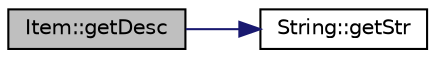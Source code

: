 digraph "Item::getDesc"
{
 // INTERACTIVE_SVG=YES
 // LATEX_PDF_SIZE
  edge [fontname="Helvetica",fontsize="10",labelfontname="Helvetica",labelfontsize="10"];
  node [fontname="Helvetica",fontsize="10",shape=record];
  rankdir="LR";
  Node1 [label="Item::getDesc",height=0.2,width=0.4,color="black", fillcolor="grey75", style="filled", fontcolor="black",tooltip="Gets Description."];
  Node1 -> Node2 [color="midnightblue",fontsize="10",style="solid"];
  Node2 [label="String::getStr",height=0.2,width=0.4,color="black", fillcolor="white", style="filled",URL="$class_string.html#a9bd764caa857cd20c6d9c720f737982b",tooltip="Return the content of the String."];
}
